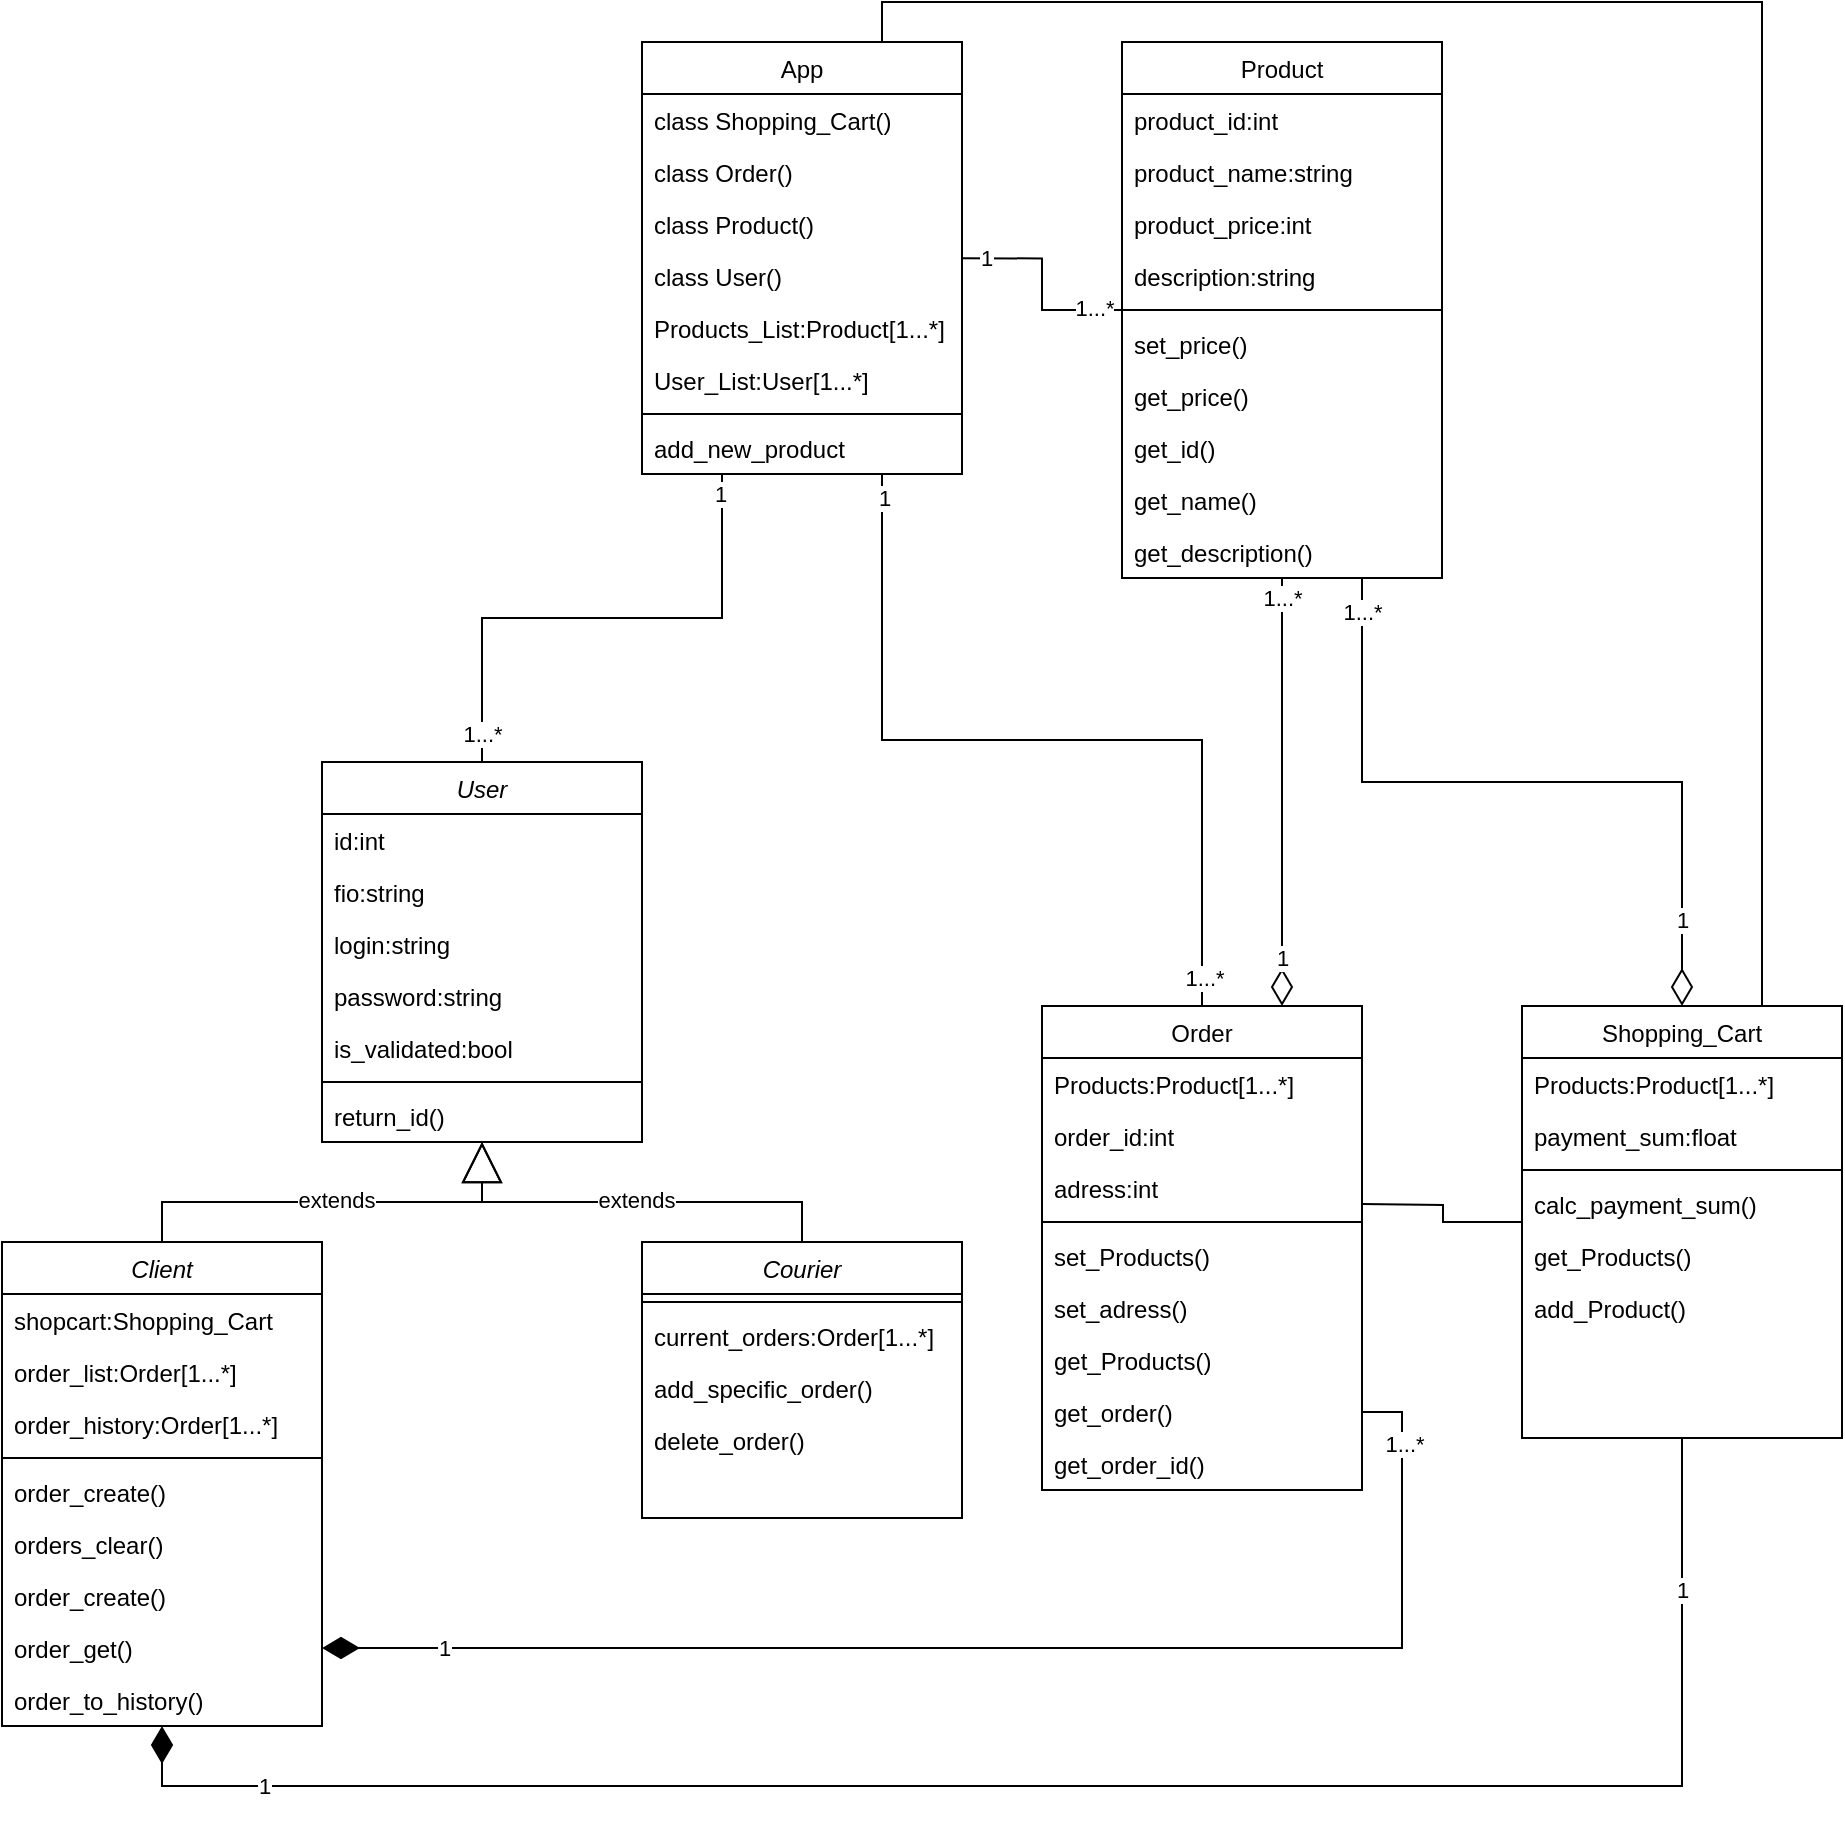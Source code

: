 <mxfile version="22.0.4" type="github">
  <diagram id="C5RBs43oDa-KdzZeNtuy" name="Page-1">
    <mxGraphModel dx="1851" dy="1710" grid="1" gridSize="10" guides="1" tooltips="1" connect="1" arrows="1" fold="1" page="1" pageScale="1" pageWidth="827" pageHeight="1169" math="0" shadow="0">
      <root>
        <mxCell id="WIyWlLk6GJQsqaUBKTNV-0" />
        <mxCell id="WIyWlLk6GJQsqaUBKTNV-1" parent="WIyWlLk6GJQsqaUBKTNV-0" />
        <mxCell id="B8_ikGDVAbb1fkvd0sHW-10" style="edgeStyle=orthogonalEdgeStyle;rounded=0;orthogonalLoop=1;jettySize=auto;html=1;exitX=0.5;exitY=0;exitDx=0;exitDy=0;entryX=0.25;entryY=1;entryDx=0;entryDy=0;endArrow=none;endFill=0;endSize=16;" edge="1" parent="WIyWlLk6GJQsqaUBKTNV-1" source="zkfFHV4jXpPFQw0GAbJ--0" target="zkfFHV4jXpPFQw0GAbJ--17">
          <mxGeometry relative="1" as="geometry" />
        </mxCell>
        <mxCell id="B8_ikGDVAbb1fkvd0sHW-15" value="1" style="edgeLabel;html=1;align=center;verticalAlign=middle;resizable=0;points=[];" vertex="1" connectable="0" parent="B8_ikGDVAbb1fkvd0sHW-10">
          <mxGeometry x="0.925" y="1" relative="1" as="geometry">
            <mxPoint as="offset" />
          </mxGeometry>
        </mxCell>
        <mxCell id="B8_ikGDVAbb1fkvd0sHW-17" value="1...*" style="edgeLabel;html=1;align=center;verticalAlign=middle;resizable=0;points=[];" vertex="1" connectable="0" parent="B8_ikGDVAbb1fkvd0sHW-10">
          <mxGeometry x="-0.893" relative="1" as="geometry">
            <mxPoint as="offset" />
          </mxGeometry>
        </mxCell>
        <mxCell id="zkfFHV4jXpPFQw0GAbJ--0" value="User" style="swimlane;fontStyle=2;align=center;verticalAlign=top;childLayout=stackLayout;horizontal=1;startSize=26;horizontalStack=0;resizeParent=1;resizeLast=0;collapsible=1;marginBottom=0;rounded=0;shadow=0;strokeWidth=1;" parent="WIyWlLk6GJQsqaUBKTNV-1" vertex="1">
          <mxGeometry x="120" y="120" width="160" height="190" as="geometry">
            <mxRectangle x="230" y="140" width="160" height="26" as="alternateBounds" />
          </mxGeometry>
        </mxCell>
        <mxCell id="zkfFHV4jXpPFQw0GAbJ--2" value="id:int" style="text;align=left;verticalAlign=top;spacingLeft=4;spacingRight=4;overflow=hidden;rotatable=0;points=[[0,0.5],[1,0.5]];portConstraint=eastwest;rounded=0;shadow=0;html=0;" parent="zkfFHV4jXpPFQw0GAbJ--0" vertex="1">
          <mxGeometry y="26" width="160" height="26" as="geometry" />
        </mxCell>
        <mxCell id="B8_ikGDVAbb1fkvd0sHW-63" value="fio:string" style="text;align=left;verticalAlign=top;spacingLeft=4;spacingRight=4;overflow=hidden;rotatable=0;points=[[0,0.5],[1,0.5]];portConstraint=eastwest;rounded=0;shadow=0;html=0;" vertex="1" parent="zkfFHV4jXpPFQw0GAbJ--0">
          <mxGeometry y="52" width="160" height="26" as="geometry" />
        </mxCell>
        <mxCell id="B8_ikGDVAbb1fkvd0sHW-65" value="login:string" style="text;align=left;verticalAlign=top;spacingLeft=4;spacingRight=4;overflow=hidden;rotatable=0;points=[[0,0.5],[1,0.5]];portConstraint=eastwest;rounded=0;shadow=0;html=0;" vertex="1" parent="zkfFHV4jXpPFQw0GAbJ--0">
          <mxGeometry y="78" width="160" height="26" as="geometry" />
        </mxCell>
        <mxCell id="B8_ikGDVAbb1fkvd0sHW-64" value="password:string" style="text;align=left;verticalAlign=top;spacingLeft=4;spacingRight=4;overflow=hidden;rotatable=0;points=[[0,0.5],[1,0.5]];portConstraint=eastwest;rounded=0;shadow=0;html=0;" vertex="1" parent="zkfFHV4jXpPFQw0GAbJ--0">
          <mxGeometry y="104" width="160" height="26" as="geometry" />
        </mxCell>
        <mxCell id="B8_ikGDVAbb1fkvd0sHW-66" value="is_validated:bool" style="text;align=left;verticalAlign=top;spacingLeft=4;spacingRight=4;overflow=hidden;rotatable=0;points=[[0,0.5],[1,0.5]];portConstraint=eastwest;rounded=0;shadow=0;html=0;" vertex="1" parent="zkfFHV4jXpPFQw0GAbJ--0">
          <mxGeometry y="130" width="160" height="26" as="geometry" />
        </mxCell>
        <mxCell id="zkfFHV4jXpPFQw0GAbJ--4" value="" style="line;html=1;strokeWidth=1;align=left;verticalAlign=middle;spacingTop=-1;spacingLeft=3;spacingRight=3;rotatable=0;labelPosition=right;points=[];portConstraint=eastwest;" parent="zkfFHV4jXpPFQw0GAbJ--0" vertex="1">
          <mxGeometry y="156" width="160" height="8" as="geometry" />
        </mxCell>
        <mxCell id="zkfFHV4jXpPFQw0GAbJ--5" value="return_id()" style="text;align=left;verticalAlign=top;spacingLeft=4;spacingRight=4;overflow=hidden;rotatable=0;points=[[0,0.5],[1,0.5]];portConstraint=eastwest;" parent="zkfFHV4jXpPFQw0GAbJ--0" vertex="1">
          <mxGeometry y="164" width="160" height="26" as="geometry" />
        </mxCell>
        <mxCell id="zkfFHV4jXpPFQw0GAbJ--17" value="App" style="swimlane;fontStyle=0;align=center;verticalAlign=top;childLayout=stackLayout;horizontal=1;startSize=26;horizontalStack=0;resizeParent=1;resizeLast=0;collapsible=1;marginBottom=0;rounded=0;shadow=0;strokeWidth=1;" parent="WIyWlLk6GJQsqaUBKTNV-1" vertex="1">
          <mxGeometry x="280" y="-240" width="160" height="216" as="geometry">
            <mxRectangle x="550" y="140" width="160" height="26" as="alternateBounds" />
          </mxGeometry>
        </mxCell>
        <mxCell id="B8_ikGDVAbb1fkvd0sHW-5" value="class Shopping_Cart()" style="text;align=left;verticalAlign=top;spacingLeft=4;spacingRight=4;overflow=hidden;rotatable=0;points=[[0,0.5],[1,0.5]];portConstraint=eastwest;" vertex="1" parent="zkfFHV4jXpPFQw0GAbJ--17">
          <mxGeometry y="26" width="160" height="26" as="geometry" />
        </mxCell>
        <mxCell id="zkfFHV4jXpPFQw0GAbJ--22" value="class Order()" style="text;align=left;verticalAlign=top;spacingLeft=4;spacingRight=4;overflow=hidden;rotatable=0;points=[[0,0.5],[1,0.5]];portConstraint=eastwest;rounded=0;shadow=0;html=0;" parent="zkfFHV4jXpPFQw0GAbJ--17" vertex="1">
          <mxGeometry y="52" width="160" height="26" as="geometry" />
        </mxCell>
        <mxCell id="B8_ikGDVAbb1fkvd0sHW-7" value="class Product()" style="text;align=left;verticalAlign=top;spacingLeft=4;spacingRight=4;overflow=hidden;rotatable=0;points=[[0,0.5],[1,0.5]];portConstraint=eastwest;rounded=0;shadow=0;html=0;" vertex="1" parent="zkfFHV4jXpPFQw0GAbJ--17">
          <mxGeometry y="78" width="160" height="26" as="geometry" />
        </mxCell>
        <mxCell id="B8_ikGDVAbb1fkvd0sHW-8" value="class User()" style="text;align=left;verticalAlign=top;spacingLeft=4;spacingRight=4;overflow=hidden;rotatable=0;points=[[0,0.5],[1,0.5]];portConstraint=eastwest;rounded=0;shadow=0;html=0;" vertex="1" parent="zkfFHV4jXpPFQw0GAbJ--17">
          <mxGeometry y="104" width="160" height="26" as="geometry" />
        </mxCell>
        <mxCell id="B8_ikGDVAbb1fkvd0sHW-28" value="Products_List:Product[1...*]" style="text;align=left;verticalAlign=top;spacingLeft=4;spacingRight=4;overflow=hidden;rotatable=0;points=[[0,0.5],[1,0.5]];portConstraint=eastwest;rounded=0;shadow=0;html=0;" vertex="1" parent="zkfFHV4jXpPFQw0GAbJ--17">
          <mxGeometry y="130" width="160" height="26" as="geometry" />
        </mxCell>
        <mxCell id="B8_ikGDVAbb1fkvd0sHW-31" value="User_List:User[1...*]" style="text;align=left;verticalAlign=top;spacingLeft=4;spacingRight=4;overflow=hidden;rotatable=0;points=[[0,0.5],[1,0.5]];portConstraint=eastwest;rounded=0;shadow=0;html=0;" vertex="1" parent="zkfFHV4jXpPFQw0GAbJ--17">
          <mxGeometry y="156" width="160" height="26" as="geometry" />
        </mxCell>
        <mxCell id="zkfFHV4jXpPFQw0GAbJ--23" value="" style="line;html=1;strokeWidth=1;align=left;verticalAlign=middle;spacingTop=-1;spacingLeft=3;spacingRight=3;rotatable=0;labelPosition=right;points=[];portConstraint=eastwest;" parent="zkfFHV4jXpPFQw0GAbJ--17" vertex="1">
          <mxGeometry y="182" width="160" height="8" as="geometry" />
        </mxCell>
        <mxCell id="zkfFHV4jXpPFQw0GAbJ--24" value="add_new_product" style="text;align=left;verticalAlign=top;spacingLeft=4;spacingRight=4;overflow=hidden;rotatable=0;points=[[0,0.5],[1,0.5]];portConstraint=eastwest;" parent="zkfFHV4jXpPFQw0GAbJ--17" vertex="1">
          <mxGeometry y="190" width="160" height="26" as="geometry" />
        </mxCell>
        <mxCell id="B8_ikGDVAbb1fkvd0sHW-0" style="edgeStyle=orthogonalEdgeStyle;rounded=0;orthogonalLoop=1;jettySize=auto;html=1;exitX=0.5;exitY=0;exitDx=0;exitDy=0;entryX=0.5;entryY=1;entryDx=0;entryDy=0;endArrow=block;endFill=0;endSize=18;" edge="1" parent="WIyWlLk6GJQsqaUBKTNV-1" source="Hy8D1FEmnAMoE5ZinH2g-0" target="zkfFHV4jXpPFQw0GAbJ--0">
          <mxGeometry relative="1" as="geometry" />
        </mxCell>
        <mxCell id="B8_ikGDVAbb1fkvd0sHW-2" value="extends" style="edgeLabel;html=1;align=center;verticalAlign=middle;resizable=0;points=[];" vertex="1" connectable="0" parent="B8_ikGDVAbb1fkvd0sHW-0">
          <mxGeometry x="0.018" y="1" relative="1" as="geometry">
            <mxPoint as="offset" />
          </mxGeometry>
        </mxCell>
        <mxCell id="Hy8D1FEmnAMoE5ZinH2g-0" value="Client" style="swimlane;fontStyle=2;align=center;verticalAlign=top;childLayout=stackLayout;horizontal=1;startSize=26;horizontalStack=0;resizeParent=1;resizeLast=0;collapsible=1;marginBottom=0;rounded=0;shadow=0;strokeWidth=1;" parent="WIyWlLk6GJQsqaUBKTNV-1" vertex="1">
          <mxGeometry x="-40" y="360" width="160" height="242" as="geometry">
            <mxRectangle x="230" y="140" width="160" height="26" as="alternateBounds" />
          </mxGeometry>
        </mxCell>
        <mxCell id="B8_ikGDVAbb1fkvd0sHW-6" value="shopcart:Shopping_Cart" style="text;align=left;verticalAlign=top;spacingLeft=4;spacingRight=4;overflow=hidden;rotatable=0;points=[[0,0.5],[1,0.5]];portConstraint=eastwest;" vertex="1" parent="Hy8D1FEmnAMoE5ZinH2g-0">
          <mxGeometry y="26" width="160" height="26" as="geometry" />
        </mxCell>
        <mxCell id="B8_ikGDVAbb1fkvd0sHW-13" value="order_list:Order[1...*]" style="text;align=left;verticalAlign=top;spacingLeft=4;spacingRight=4;overflow=hidden;rotatable=0;points=[[0,0.5],[1,0.5]];portConstraint=eastwest;rounded=0;shadow=0;html=0;" vertex="1" parent="Hy8D1FEmnAMoE5ZinH2g-0">
          <mxGeometry y="52" width="160" height="26" as="geometry" />
        </mxCell>
        <mxCell id="B8_ikGDVAbb1fkvd0sHW-75" value="order_history:Order[1...*]" style="text;align=left;verticalAlign=top;spacingLeft=4;spacingRight=4;overflow=hidden;rotatable=0;points=[[0,0.5],[1,0.5]];portConstraint=eastwest;rounded=0;shadow=0;html=0;" vertex="1" parent="Hy8D1FEmnAMoE5ZinH2g-0">
          <mxGeometry y="78" width="160" height="26" as="geometry" />
        </mxCell>
        <mxCell id="Hy8D1FEmnAMoE5ZinH2g-2" value="" style="line;html=1;strokeWidth=1;align=left;verticalAlign=middle;spacingTop=-1;spacingLeft=3;spacingRight=3;rotatable=0;labelPosition=right;points=[];portConstraint=eastwest;" parent="Hy8D1FEmnAMoE5ZinH2g-0" vertex="1">
          <mxGeometry y="104" width="160" height="8" as="geometry" />
        </mxCell>
        <mxCell id="B8_ikGDVAbb1fkvd0sHW-56" value="order_create()" style="text;align=left;verticalAlign=top;spacingLeft=4;spacingRight=4;overflow=hidden;rotatable=0;points=[[0,0.5],[1,0.5]];portConstraint=eastwest;" vertex="1" parent="Hy8D1FEmnAMoE5ZinH2g-0">
          <mxGeometry y="112" width="160" height="26" as="geometry" />
        </mxCell>
        <mxCell id="B8_ikGDVAbb1fkvd0sHW-55" value="orders_clear()" style="text;align=left;verticalAlign=top;spacingLeft=4;spacingRight=4;overflow=hidden;rotatable=0;points=[[0,0.5],[1,0.5]];portConstraint=eastwest;" vertex="1" parent="Hy8D1FEmnAMoE5ZinH2g-0">
          <mxGeometry y="138" width="160" height="26" as="geometry" />
        </mxCell>
        <mxCell id="B8_ikGDVAbb1fkvd0sHW-61" value="order_create()" style="text;align=left;verticalAlign=top;spacingLeft=4;spacingRight=4;overflow=hidden;rotatable=0;points=[[0,0.5],[1,0.5]];portConstraint=eastwest;" vertex="1" parent="Hy8D1FEmnAMoE5ZinH2g-0">
          <mxGeometry y="164" width="160" height="26" as="geometry" />
        </mxCell>
        <mxCell id="Hy8D1FEmnAMoE5ZinH2g-7" value="order_get()" style="text;align=left;verticalAlign=top;spacingLeft=4;spacingRight=4;overflow=hidden;rotatable=0;points=[[0,0.5],[1,0.5]];portConstraint=eastwest;" parent="Hy8D1FEmnAMoE5ZinH2g-0" vertex="1">
          <mxGeometry y="190" width="160" height="26" as="geometry" />
        </mxCell>
        <mxCell id="B8_ikGDVAbb1fkvd0sHW-76" value="order_to_history()" style="text;align=left;verticalAlign=top;spacingLeft=4;spacingRight=4;overflow=hidden;rotatable=0;points=[[0,0.5],[1,0.5]];portConstraint=eastwest;" vertex="1" parent="Hy8D1FEmnAMoE5ZinH2g-0">
          <mxGeometry y="216" width="160" height="26" as="geometry" />
        </mxCell>
        <mxCell id="B8_ikGDVAbb1fkvd0sHW-1" style="edgeStyle=orthogonalEdgeStyle;rounded=0;orthogonalLoop=1;jettySize=auto;html=1;exitX=0.5;exitY=0;exitDx=0;exitDy=0;entryX=0.5;entryY=1;entryDx=0;entryDy=0;endArrow=block;endFill=0;endSize=18;" edge="1" parent="WIyWlLk6GJQsqaUBKTNV-1" source="Hy8D1FEmnAMoE5ZinH2g-4" target="zkfFHV4jXpPFQw0GAbJ--0">
          <mxGeometry relative="1" as="geometry" />
        </mxCell>
        <mxCell id="Hy8D1FEmnAMoE5ZinH2g-4" value="Courier" style="swimlane;fontStyle=2;align=center;verticalAlign=top;childLayout=stackLayout;horizontal=1;startSize=26;horizontalStack=0;resizeParent=1;resizeLast=0;collapsible=1;marginBottom=0;rounded=0;shadow=0;strokeWidth=1;" parent="WIyWlLk6GJQsqaUBKTNV-1" vertex="1">
          <mxGeometry x="280" y="360" width="160" height="138" as="geometry">
            <mxRectangle x="230" y="140" width="160" height="26" as="alternateBounds" />
          </mxGeometry>
        </mxCell>
        <mxCell id="Hy8D1FEmnAMoE5ZinH2g-6" value="" style="line;html=1;strokeWidth=1;align=left;verticalAlign=middle;spacingTop=-1;spacingLeft=3;spacingRight=3;rotatable=0;labelPosition=right;points=[];portConstraint=eastwest;" parent="Hy8D1FEmnAMoE5ZinH2g-4" vertex="1">
          <mxGeometry y="26" width="160" height="8" as="geometry" />
        </mxCell>
        <mxCell id="B8_ikGDVAbb1fkvd0sHW-59" value="current_orders:Order[1...*]" style="text;align=left;verticalAlign=top;spacingLeft=4;spacingRight=4;overflow=hidden;rotatable=0;points=[[0,0.5],[1,0.5]];portConstraint=eastwest;rounded=0;shadow=0;html=0;" vertex="1" parent="Hy8D1FEmnAMoE5ZinH2g-4">
          <mxGeometry y="34" width="160" height="26" as="geometry" />
        </mxCell>
        <mxCell id="B8_ikGDVAbb1fkvd0sHW-58" value="add_specific_order()" style="text;align=left;verticalAlign=top;spacingLeft=4;spacingRight=4;overflow=hidden;rotatable=0;points=[[0,0.5],[1,0.5]];portConstraint=eastwest;" vertex="1" parent="Hy8D1FEmnAMoE5ZinH2g-4">
          <mxGeometry y="60" width="160" height="26" as="geometry" />
        </mxCell>
        <mxCell id="B8_ikGDVAbb1fkvd0sHW-60" value="delete_order()" style="text;align=left;verticalAlign=top;spacingLeft=4;spacingRight=4;overflow=hidden;rotatable=0;points=[[0,0.5],[1,0.5]];portConstraint=eastwest;" vertex="1" parent="Hy8D1FEmnAMoE5ZinH2g-4">
          <mxGeometry y="86" width="160" height="26" as="geometry" />
        </mxCell>
        <mxCell id="B8_ikGDVAbb1fkvd0sHW-9" style="edgeStyle=orthogonalEdgeStyle;rounded=0;orthogonalLoop=1;jettySize=auto;html=1;exitX=0.5;exitY=0;exitDx=0;exitDy=0;entryX=0.75;entryY=1;entryDx=0;entryDy=0;endArrow=none;endFill=0;strokeWidth=1;endSize=16;" edge="1" parent="WIyWlLk6GJQsqaUBKTNV-1" source="Hy8D1FEmnAMoE5ZinH2g-9" target="zkfFHV4jXpPFQw0GAbJ--17">
          <mxGeometry relative="1" as="geometry" />
        </mxCell>
        <mxCell id="B8_ikGDVAbb1fkvd0sHW-14" value="1" style="edgeLabel;html=1;align=center;verticalAlign=middle;resizable=0;points=[];" vertex="1" connectable="0" parent="B8_ikGDVAbb1fkvd0sHW-9">
          <mxGeometry x="0.947" y="-1" relative="1" as="geometry">
            <mxPoint as="offset" />
          </mxGeometry>
        </mxCell>
        <mxCell id="B8_ikGDVAbb1fkvd0sHW-16" value="1...*" style="edgeLabel;html=1;align=center;verticalAlign=middle;resizable=0;points=[];" vertex="1" connectable="0" parent="B8_ikGDVAbb1fkvd0sHW-9">
          <mxGeometry x="-0.934" y="-1" relative="1" as="geometry">
            <mxPoint as="offset" />
          </mxGeometry>
        </mxCell>
        <mxCell id="B8_ikGDVAbb1fkvd0sHW-23" style="edgeStyle=orthogonalEdgeStyle;rounded=0;orthogonalLoop=1;jettySize=auto;html=1;exitX=0.5;exitY=1;exitDx=0;exitDy=0;endArrow=diamondThin;endFill=0;endSize=16;entryX=0.75;entryY=0;entryDx=0;entryDy=0;" edge="1" parent="WIyWlLk6GJQsqaUBKTNV-1" source="Hy8D1FEmnAMoE5ZinH2g-17" target="Hy8D1FEmnAMoE5ZinH2g-9">
          <mxGeometry relative="1" as="geometry">
            <mxPoint x="690" y="180" as="targetPoint" />
          </mxGeometry>
        </mxCell>
        <mxCell id="B8_ikGDVAbb1fkvd0sHW-24" value="1...*" style="edgeLabel;html=1;align=center;verticalAlign=middle;resizable=0;points=[];" vertex="1" connectable="0" parent="B8_ikGDVAbb1fkvd0sHW-23">
          <mxGeometry x="-0.908" relative="1" as="geometry">
            <mxPoint as="offset" />
          </mxGeometry>
        </mxCell>
        <mxCell id="B8_ikGDVAbb1fkvd0sHW-25" value="1" style="edgeLabel;html=1;align=center;verticalAlign=middle;resizable=0;points=[];" vertex="1" connectable="0" parent="B8_ikGDVAbb1fkvd0sHW-23">
          <mxGeometry x="0.771" relative="1" as="geometry">
            <mxPoint as="offset" />
          </mxGeometry>
        </mxCell>
        <mxCell id="Hy8D1FEmnAMoE5ZinH2g-9" value="Order" style="swimlane;fontStyle=0;align=center;verticalAlign=top;childLayout=stackLayout;horizontal=1;startSize=26;horizontalStack=0;resizeParent=1;resizeLast=0;collapsible=1;marginBottom=0;rounded=0;shadow=0;strokeWidth=1;" parent="WIyWlLk6GJQsqaUBKTNV-1" vertex="1">
          <mxGeometry x="480" y="242" width="160" height="242" as="geometry">
            <mxRectangle x="550" y="140" width="160" height="26" as="alternateBounds" />
          </mxGeometry>
        </mxCell>
        <mxCell id="B8_ikGDVAbb1fkvd0sHW-32" value="Products:Product[1...*]" style="text;align=left;verticalAlign=top;spacingLeft=4;spacingRight=4;overflow=hidden;rotatable=0;points=[[0,0.5],[1,0.5]];portConstraint=eastwest;rounded=0;shadow=0;html=0;" vertex="1" parent="Hy8D1FEmnAMoE5ZinH2g-9">
          <mxGeometry y="26" width="160" height="26" as="geometry" />
        </mxCell>
        <mxCell id="Hy8D1FEmnAMoE5ZinH2g-10" value="order_id:int" style="text;align=left;verticalAlign=top;spacingLeft=4;spacingRight=4;overflow=hidden;rotatable=0;points=[[0,0.5],[1,0.5]];portConstraint=eastwest;rounded=0;shadow=0;html=0;" parent="Hy8D1FEmnAMoE5ZinH2g-9" vertex="1">
          <mxGeometry y="52" width="160" height="26" as="geometry" />
        </mxCell>
        <mxCell id="B8_ikGDVAbb1fkvd0sHW-51" value="adress:int" style="text;align=left;verticalAlign=top;spacingLeft=4;spacingRight=4;overflow=hidden;rotatable=0;points=[[0,0.5],[1,0.5]];portConstraint=eastwest;rounded=0;shadow=0;html=0;" vertex="1" parent="Hy8D1FEmnAMoE5ZinH2g-9">
          <mxGeometry y="78" width="160" height="26" as="geometry" />
        </mxCell>
        <mxCell id="Hy8D1FEmnAMoE5ZinH2g-11" value="" style="line;html=1;strokeWidth=1;align=left;verticalAlign=middle;spacingTop=-1;spacingLeft=3;spacingRight=3;rotatable=0;labelPosition=right;points=[];portConstraint=eastwest;" parent="Hy8D1FEmnAMoE5ZinH2g-9" vertex="1">
          <mxGeometry y="104" width="160" height="8" as="geometry" />
        </mxCell>
        <mxCell id="B8_ikGDVAbb1fkvd0sHW-47" value="set_Products()" style="text;align=left;verticalAlign=top;spacingLeft=4;spacingRight=4;overflow=hidden;rotatable=0;points=[[0,0.5],[1,0.5]];portConstraint=eastwest;" vertex="1" parent="Hy8D1FEmnAMoE5ZinH2g-9">
          <mxGeometry y="112" width="160" height="26" as="geometry" />
        </mxCell>
        <mxCell id="B8_ikGDVAbb1fkvd0sHW-52" value="set_adress()" style="text;align=left;verticalAlign=top;spacingLeft=4;spacingRight=4;overflow=hidden;rotatable=0;points=[[0,0.5],[1,0.5]];portConstraint=eastwest;" vertex="1" parent="Hy8D1FEmnAMoE5ZinH2g-9">
          <mxGeometry y="138" width="160" height="26" as="geometry" />
        </mxCell>
        <mxCell id="B8_ikGDVAbb1fkvd0sHW-50" value="get_Products()" style="text;align=left;verticalAlign=top;spacingLeft=4;spacingRight=4;overflow=hidden;rotatable=0;points=[[0,0.5],[1,0.5]];portConstraint=eastwest;" vertex="1" parent="Hy8D1FEmnAMoE5ZinH2g-9">
          <mxGeometry y="164" width="160" height="26" as="geometry" />
        </mxCell>
        <mxCell id="B8_ikGDVAbb1fkvd0sHW-48" value="get_order()" style="text;align=left;verticalAlign=top;spacingLeft=4;spacingRight=4;overflow=hidden;rotatable=0;points=[[0,0.5],[1,0.5]];portConstraint=eastwest;" vertex="1" parent="Hy8D1FEmnAMoE5ZinH2g-9">
          <mxGeometry y="190" width="160" height="26" as="geometry" />
        </mxCell>
        <mxCell id="B8_ikGDVAbb1fkvd0sHW-62" value="get_order_id()" style="text;align=left;verticalAlign=top;spacingLeft=4;spacingRight=4;overflow=hidden;rotatable=0;points=[[0,0.5],[1,0.5]];portConstraint=eastwest;" vertex="1" parent="Hy8D1FEmnAMoE5ZinH2g-9">
          <mxGeometry y="216" width="160" height="26" as="geometry" />
        </mxCell>
        <mxCell id="B8_ikGDVAbb1fkvd0sHW-42" style="edgeStyle=orthogonalEdgeStyle;rounded=0;orthogonalLoop=1;jettySize=auto;html=1;exitX=0.5;exitY=1;exitDx=0;exitDy=0;entryX=0.5;entryY=1;entryDx=0;entryDy=0;endArrow=diamondThin;endFill=1;endSize=16;" edge="1" parent="WIyWlLk6GJQsqaUBKTNV-1" source="Hy8D1FEmnAMoE5ZinH2g-13" target="Hy8D1FEmnAMoE5ZinH2g-0">
          <mxGeometry relative="1" as="geometry" />
        </mxCell>
        <mxCell id="B8_ikGDVAbb1fkvd0sHW-43" value="1" style="edgeLabel;html=1;align=center;verticalAlign=middle;resizable=0;points=[];" vertex="1" connectable="0" parent="B8_ikGDVAbb1fkvd0sHW-42">
          <mxGeometry x="0.832" relative="1" as="geometry">
            <mxPoint as="offset" />
          </mxGeometry>
        </mxCell>
        <mxCell id="B8_ikGDVAbb1fkvd0sHW-44" value="1" style="edgeLabel;html=1;align=center;verticalAlign=middle;resizable=0;points=[];" vertex="1" connectable="0" parent="B8_ikGDVAbb1fkvd0sHW-42">
          <mxGeometry x="-0.842" relative="1" as="geometry">
            <mxPoint as="offset" />
          </mxGeometry>
        </mxCell>
        <mxCell id="B8_ikGDVAbb1fkvd0sHW-53" style="edgeStyle=orthogonalEdgeStyle;rounded=0;orthogonalLoop=1;jettySize=auto;html=1;exitX=0.75;exitY=0;exitDx=0;exitDy=0;entryX=0.75;entryY=0;entryDx=0;entryDy=0;endArrow=none;endFill=0;" edge="1" parent="WIyWlLk6GJQsqaUBKTNV-1" source="Hy8D1FEmnAMoE5ZinH2g-13" target="zkfFHV4jXpPFQw0GAbJ--17">
          <mxGeometry relative="1" as="geometry" />
        </mxCell>
        <mxCell id="Hy8D1FEmnAMoE5ZinH2g-13" value="Shopping_Cart" style="swimlane;fontStyle=0;align=center;verticalAlign=top;childLayout=stackLayout;horizontal=1;startSize=26;horizontalStack=0;resizeParent=1;resizeLast=0;collapsible=1;marginBottom=0;rounded=0;shadow=0;strokeWidth=1;" parent="WIyWlLk6GJQsqaUBKTNV-1" vertex="1">
          <mxGeometry x="720" y="242" width="160" height="216" as="geometry">
            <mxRectangle x="550" y="140" width="160" height="26" as="alternateBounds" />
          </mxGeometry>
        </mxCell>
        <mxCell id="B8_ikGDVAbb1fkvd0sHW-33" value="Products:Product[1...*]" style="text;align=left;verticalAlign=top;spacingLeft=4;spacingRight=4;overflow=hidden;rotatable=0;points=[[0,0.5],[1,0.5]];portConstraint=eastwest;rounded=0;shadow=0;html=0;" vertex="1" parent="Hy8D1FEmnAMoE5ZinH2g-13">
          <mxGeometry y="26" width="160" height="26" as="geometry" />
        </mxCell>
        <mxCell id="B8_ikGDVAbb1fkvd0sHW-45" value="payment_sum:float" style="text;align=left;verticalAlign=top;spacingLeft=4;spacingRight=4;overflow=hidden;rotatable=0;points=[[0,0.5],[1,0.5]];portConstraint=eastwest;rounded=0;shadow=0;html=0;" vertex="1" parent="Hy8D1FEmnAMoE5ZinH2g-13">
          <mxGeometry y="52" width="160" height="26" as="geometry" />
        </mxCell>
        <mxCell id="Hy8D1FEmnAMoE5ZinH2g-15" value="" style="line;html=1;strokeWidth=1;align=left;verticalAlign=middle;spacingTop=-1;spacingLeft=3;spacingRight=3;rotatable=0;labelPosition=right;points=[];portConstraint=eastwest;" parent="Hy8D1FEmnAMoE5ZinH2g-13" vertex="1">
          <mxGeometry y="78" width="160" height="8" as="geometry" />
        </mxCell>
        <mxCell id="Hy8D1FEmnAMoE5ZinH2g-16" value="calc_payment_sum()" style="text;align=left;verticalAlign=top;spacingLeft=4;spacingRight=4;overflow=hidden;rotatable=0;points=[[0,0.5],[1,0.5]];portConstraint=eastwest;" parent="Hy8D1FEmnAMoE5ZinH2g-13" vertex="1">
          <mxGeometry y="86" width="160" height="26" as="geometry" />
        </mxCell>
        <mxCell id="B8_ikGDVAbb1fkvd0sHW-46" value="get_Products()" style="text;align=left;verticalAlign=top;spacingLeft=4;spacingRight=4;overflow=hidden;rotatable=0;points=[[0,0.5],[1,0.5]];portConstraint=eastwest;" vertex="1" parent="Hy8D1FEmnAMoE5ZinH2g-13">
          <mxGeometry y="112" width="160" height="26" as="geometry" />
        </mxCell>
        <mxCell id="B8_ikGDVAbb1fkvd0sHW-74" value="add_Product()" style="text;align=left;verticalAlign=top;spacingLeft=4;spacingRight=4;overflow=hidden;rotatable=0;points=[[0,0.5],[1,0.5]];portConstraint=eastwest;" vertex="1" parent="Hy8D1FEmnAMoE5ZinH2g-13">
          <mxGeometry y="138" width="160" height="26" as="geometry" />
        </mxCell>
        <mxCell id="Hy8D1FEmnAMoE5ZinH2g-17" value="Product" style="swimlane;fontStyle=0;align=center;verticalAlign=top;childLayout=stackLayout;horizontal=1;startSize=26;horizontalStack=0;resizeParent=1;resizeLast=0;collapsible=1;marginBottom=0;rounded=0;shadow=0;strokeWidth=1;" parent="WIyWlLk6GJQsqaUBKTNV-1" vertex="1">
          <mxGeometry x="520" y="-240" width="160" height="268" as="geometry">
            <mxRectangle x="550" y="140" width="160" height="26" as="alternateBounds" />
          </mxGeometry>
        </mxCell>
        <mxCell id="Hy8D1FEmnAMoE5ZinH2g-18" value="product_id:int" style="text;align=left;verticalAlign=top;spacingLeft=4;spacingRight=4;overflow=hidden;rotatable=0;points=[[0,0.5],[1,0.5]];portConstraint=eastwest;rounded=0;shadow=0;html=0;" parent="Hy8D1FEmnAMoE5ZinH2g-17" vertex="1">
          <mxGeometry y="26" width="160" height="26" as="geometry" />
        </mxCell>
        <mxCell id="B8_ikGDVAbb1fkvd0sHW-67" value="product_name:string" style="text;align=left;verticalAlign=top;spacingLeft=4;spacingRight=4;overflow=hidden;rotatable=0;points=[[0,0.5],[1,0.5]];portConstraint=eastwest;rounded=0;shadow=0;html=0;" vertex="1" parent="Hy8D1FEmnAMoE5ZinH2g-17">
          <mxGeometry y="52" width="160" height="26" as="geometry" />
        </mxCell>
        <mxCell id="B8_ikGDVAbb1fkvd0sHW-68" value="product_price:int" style="text;align=left;verticalAlign=top;spacingLeft=4;spacingRight=4;overflow=hidden;rotatable=0;points=[[0,0.5],[1,0.5]];portConstraint=eastwest;rounded=0;shadow=0;html=0;" vertex="1" parent="Hy8D1FEmnAMoE5ZinH2g-17">
          <mxGeometry y="78" width="160" height="26" as="geometry" />
        </mxCell>
        <mxCell id="B8_ikGDVAbb1fkvd0sHW-72" value="description:string" style="text;align=left;verticalAlign=top;spacingLeft=4;spacingRight=4;overflow=hidden;rotatable=0;points=[[0,0.5],[1,0.5]];portConstraint=eastwest;rounded=0;shadow=0;html=0;" vertex="1" parent="Hy8D1FEmnAMoE5ZinH2g-17">
          <mxGeometry y="104" width="160" height="26" as="geometry" />
        </mxCell>
        <mxCell id="Hy8D1FEmnAMoE5ZinH2g-19" value="" style="line;html=1;strokeWidth=1;align=left;verticalAlign=middle;spacingTop=-1;spacingLeft=3;spacingRight=3;rotatable=0;labelPosition=right;points=[];portConstraint=eastwest;" parent="Hy8D1FEmnAMoE5ZinH2g-17" vertex="1">
          <mxGeometry y="130" width="160" height="8" as="geometry" />
        </mxCell>
        <mxCell id="Hy8D1FEmnAMoE5ZinH2g-20" value="set_price()" style="text;align=left;verticalAlign=top;spacingLeft=4;spacingRight=4;overflow=hidden;rotatable=0;points=[[0,0.5],[1,0.5]];portConstraint=eastwest;" parent="Hy8D1FEmnAMoE5ZinH2g-17" vertex="1">
          <mxGeometry y="138" width="160" height="26" as="geometry" />
        </mxCell>
        <mxCell id="B8_ikGDVAbb1fkvd0sHW-69" value="get_price()" style="text;align=left;verticalAlign=top;spacingLeft=4;spacingRight=4;overflow=hidden;rotatable=0;points=[[0,0.5],[1,0.5]];portConstraint=eastwest;" vertex="1" parent="Hy8D1FEmnAMoE5ZinH2g-17">
          <mxGeometry y="164" width="160" height="26" as="geometry" />
        </mxCell>
        <mxCell id="B8_ikGDVAbb1fkvd0sHW-70" value="get_id()" style="text;align=left;verticalAlign=top;spacingLeft=4;spacingRight=4;overflow=hidden;rotatable=0;points=[[0,0.5],[1,0.5]];portConstraint=eastwest;" vertex="1" parent="Hy8D1FEmnAMoE5ZinH2g-17">
          <mxGeometry y="190" width="160" height="26" as="geometry" />
        </mxCell>
        <mxCell id="B8_ikGDVAbb1fkvd0sHW-71" value="get_name()" style="text;align=left;verticalAlign=top;spacingLeft=4;spacingRight=4;overflow=hidden;rotatable=0;points=[[0,0.5],[1,0.5]];portConstraint=eastwest;" vertex="1" parent="Hy8D1FEmnAMoE5ZinH2g-17">
          <mxGeometry y="216" width="160" height="26" as="geometry" />
        </mxCell>
        <mxCell id="B8_ikGDVAbb1fkvd0sHW-73" value="get_description()" style="text;align=left;verticalAlign=top;spacingLeft=4;spacingRight=4;overflow=hidden;rotatable=0;points=[[0,0.5],[1,0.5]];portConstraint=eastwest;" vertex="1" parent="Hy8D1FEmnAMoE5ZinH2g-17">
          <mxGeometry y="242" width="160" height="26" as="geometry" />
        </mxCell>
        <mxCell id="B8_ikGDVAbb1fkvd0sHW-3" value="extends" style="edgeLabel;html=1;align=center;verticalAlign=middle;resizable=0;points=[];" vertex="1" connectable="0" parent="WIyWlLk6GJQsqaUBKTNV-1">
          <mxGeometry x="132.143" y="350" as="geometry">
            <mxPoint x="145" y="-11" as="offset" />
          </mxGeometry>
        </mxCell>
        <mxCell id="B8_ikGDVAbb1fkvd0sHW-11" style="edgeStyle=orthogonalEdgeStyle;rounded=0;orthogonalLoop=1;jettySize=auto;html=1;entryX=1;entryY=0.5;entryDx=0;entryDy=0;endArrow=diamondThin;endFill=1;endSize=16;exitX=1;exitY=0.5;exitDx=0;exitDy=0;" edge="1" parent="WIyWlLk6GJQsqaUBKTNV-1" source="B8_ikGDVAbb1fkvd0sHW-48" target="Hy8D1FEmnAMoE5ZinH2g-7">
          <mxGeometry relative="1" as="geometry">
            <mxPoint x="560" y="500" as="sourcePoint" />
          </mxGeometry>
        </mxCell>
        <mxCell id="B8_ikGDVAbb1fkvd0sHW-18" value="1" style="edgeLabel;html=1;align=center;verticalAlign=middle;resizable=0;points=[];" vertex="1" connectable="0" parent="B8_ikGDVAbb1fkvd0sHW-11">
          <mxGeometry x="0.821" relative="1" as="geometry">
            <mxPoint as="offset" />
          </mxGeometry>
        </mxCell>
        <mxCell id="B8_ikGDVAbb1fkvd0sHW-19" value="1...*" style="edgeLabel;html=1;align=center;verticalAlign=middle;resizable=0;points=[];" vertex="1" connectable="0" parent="B8_ikGDVAbb1fkvd0sHW-11">
          <mxGeometry x="-0.895" y="1" relative="1" as="geometry">
            <mxPoint as="offset" />
          </mxGeometry>
        </mxCell>
        <mxCell id="B8_ikGDVAbb1fkvd0sHW-26" style="edgeStyle=orthogonalEdgeStyle;rounded=0;orthogonalLoop=1;jettySize=auto;html=1;exitX=0;exitY=0.5;exitDx=0;exitDy=0;entryX=1;entryY=0.16;entryDx=0;entryDy=0;entryPerimeter=0;endArrow=none;endFill=0;" edge="1" parent="WIyWlLk6GJQsqaUBKTNV-1" source="Hy8D1FEmnAMoE5ZinH2g-17" target="B8_ikGDVAbb1fkvd0sHW-8">
          <mxGeometry relative="1" as="geometry" />
        </mxCell>
        <mxCell id="B8_ikGDVAbb1fkvd0sHW-29" value="1" style="edgeLabel;html=1;align=center;verticalAlign=middle;resizable=0;points=[];" vertex="1" connectable="0" parent="B8_ikGDVAbb1fkvd0sHW-26">
          <mxGeometry x="0.774" relative="1" as="geometry">
            <mxPoint as="offset" />
          </mxGeometry>
        </mxCell>
        <mxCell id="B8_ikGDVAbb1fkvd0sHW-30" value="1...*" style="edgeLabel;html=1;align=center;verticalAlign=middle;resizable=0;points=[];" vertex="1" connectable="0" parent="B8_ikGDVAbb1fkvd0sHW-26">
          <mxGeometry x="-0.728" y="-1" relative="1" as="geometry">
            <mxPoint as="offset" />
          </mxGeometry>
        </mxCell>
        <mxCell id="B8_ikGDVAbb1fkvd0sHW-34" style="edgeStyle=orthogonalEdgeStyle;rounded=0;orthogonalLoop=1;jettySize=auto;html=1;endArrow=diamondThin;endFill=0;endSize=16;entryX=0.5;entryY=0;entryDx=0;entryDy=0;exitX=0.75;exitY=1;exitDx=0;exitDy=0;" edge="1" parent="WIyWlLk6GJQsqaUBKTNV-1" source="Hy8D1FEmnAMoE5ZinH2g-17" target="Hy8D1FEmnAMoE5ZinH2g-13">
          <mxGeometry relative="1" as="geometry">
            <mxPoint x="660" y="10" as="sourcePoint" />
            <mxPoint x="660" y="242" as="targetPoint" />
          </mxGeometry>
        </mxCell>
        <mxCell id="B8_ikGDVAbb1fkvd0sHW-35" value="1...*" style="edgeLabel;html=1;align=center;verticalAlign=middle;resizable=0;points=[];" vertex="1" connectable="0" parent="B8_ikGDVAbb1fkvd0sHW-34">
          <mxGeometry x="-0.908" relative="1" as="geometry">
            <mxPoint as="offset" />
          </mxGeometry>
        </mxCell>
        <mxCell id="B8_ikGDVAbb1fkvd0sHW-36" value="1" style="edgeLabel;html=1;align=center;verticalAlign=middle;resizable=0;points=[];" vertex="1" connectable="0" parent="B8_ikGDVAbb1fkvd0sHW-34">
          <mxGeometry x="0.771" relative="1" as="geometry">
            <mxPoint as="offset" />
          </mxGeometry>
        </mxCell>
        <mxCell id="B8_ikGDVAbb1fkvd0sHW-38" style="edgeStyle=orthogonalEdgeStyle;rounded=0;orthogonalLoop=1;jettySize=auto;html=1;exitX=1;exitY=0.5;exitDx=0;exitDy=0;endArrow=none;endFill=0;entryX=0;entryY=0.5;entryDx=0;entryDy=0;" edge="1" parent="WIyWlLk6GJQsqaUBKTNV-1" target="Hy8D1FEmnAMoE5ZinH2g-13">
          <mxGeometry relative="1" as="geometry">
            <mxPoint x="680" y="341.091" as="targetPoint" />
            <mxPoint x="640" y="341" as="sourcePoint" />
          </mxGeometry>
        </mxCell>
      </root>
    </mxGraphModel>
  </diagram>
</mxfile>
